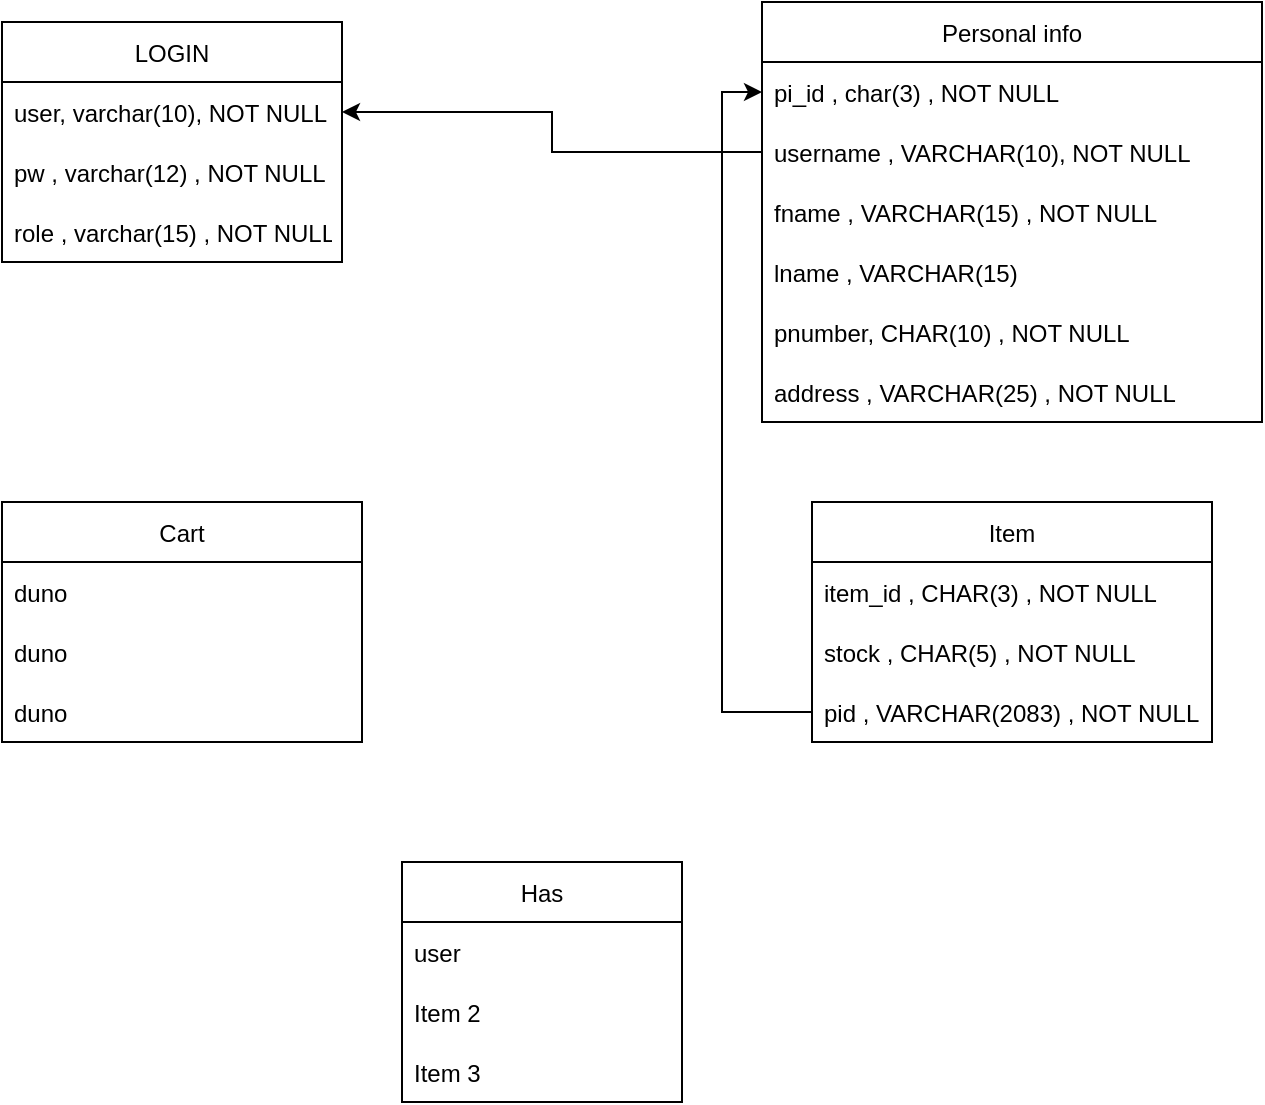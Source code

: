 <mxfile version="15.6.8" type="github" pages="2">
  <diagram id="YGU9x6BS-UygWp52onOx" name="Page-2">
    <mxGraphModel dx="782" dy="468" grid="1" gridSize="10" guides="1" tooltips="1" connect="1" arrows="1" fold="1" page="1" pageScale="1" pageWidth="850" pageHeight="1100" math="0" shadow="0">
      <root>
        <mxCell id="B_Q6te03rulismBwb6Fk-0" />
        <mxCell id="B_Q6te03rulismBwb6Fk-1" parent="B_Q6te03rulismBwb6Fk-0" />
        <mxCell id="4ntOEtkSXWuZnpEOfymZ-0" value="LOGIN" style="swimlane;fontStyle=0;childLayout=stackLayout;horizontal=1;startSize=30;horizontalStack=0;resizeParent=1;resizeParentMax=0;resizeLast=0;collapsible=1;marginBottom=0;" parent="B_Q6te03rulismBwb6Fk-1" vertex="1">
          <mxGeometry x="60" y="10" width="170" height="120" as="geometry" />
        </mxCell>
        <mxCell id="4ntOEtkSXWuZnpEOfymZ-1" value="user, varchar(10), NOT NULL" style="text;strokeColor=none;fillColor=none;align=left;verticalAlign=middle;spacingLeft=4;spacingRight=4;overflow=hidden;points=[[0,0.5],[1,0.5]];portConstraint=eastwest;rotatable=0;" parent="4ntOEtkSXWuZnpEOfymZ-0" vertex="1">
          <mxGeometry y="30" width="170" height="30" as="geometry" />
        </mxCell>
        <mxCell id="4ntOEtkSXWuZnpEOfymZ-2" value="pw , varchar(12) , NOT NULL" style="text;strokeColor=none;fillColor=none;align=left;verticalAlign=middle;spacingLeft=4;spacingRight=4;overflow=hidden;points=[[0,0.5],[1,0.5]];portConstraint=eastwest;rotatable=0;" parent="4ntOEtkSXWuZnpEOfymZ-0" vertex="1">
          <mxGeometry y="60" width="170" height="30" as="geometry" />
        </mxCell>
        <mxCell id="4ntOEtkSXWuZnpEOfymZ-3" value="role , varchar(15) , NOT NULL" style="text;strokeColor=none;fillColor=none;align=left;verticalAlign=middle;spacingLeft=4;spacingRight=4;overflow=hidden;points=[[0,0.5],[1,0.5]];portConstraint=eastwest;rotatable=0;" parent="4ntOEtkSXWuZnpEOfymZ-0" vertex="1">
          <mxGeometry y="90" width="170" height="30" as="geometry" />
        </mxCell>
        <mxCell id="4ntOEtkSXWuZnpEOfymZ-4" value="Personal info" style="swimlane;fontStyle=0;childLayout=stackLayout;horizontal=1;startSize=30;horizontalStack=0;resizeParent=1;resizeParentMax=0;resizeLast=0;collapsible=1;marginBottom=0;" parent="B_Q6te03rulismBwb6Fk-1" vertex="1">
          <mxGeometry x="440" width="250" height="210" as="geometry" />
        </mxCell>
        <mxCell id="4ntOEtkSXWuZnpEOfymZ-31" value="pi_id , char(3) , NOT NULL" style="text;strokeColor=none;fillColor=none;align=left;verticalAlign=middle;spacingLeft=4;spacingRight=4;overflow=hidden;points=[[0,0.5],[1,0.5]];portConstraint=eastwest;rotatable=0;" parent="4ntOEtkSXWuZnpEOfymZ-4" vertex="1">
          <mxGeometry y="30" width="250" height="30" as="geometry" />
        </mxCell>
        <mxCell id="4ntOEtkSXWuZnpEOfymZ-30" value="username , VARCHAR(10), NOT NULL" style="text;strokeColor=none;fillColor=none;align=left;verticalAlign=middle;spacingLeft=4;spacingRight=4;overflow=hidden;points=[[0,0.5],[1,0.5]];portConstraint=eastwest;rotatable=0;" parent="4ntOEtkSXWuZnpEOfymZ-4" vertex="1">
          <mxGeometry y="60" width="250" height="30" as="geometry" />
        </mxCell>
        <mxCell id="4ntOEtkSXWuZnpEOfymZ-29" value="fname , VARCHAR(15) , NOT NULL" style="text;strokeColor=none;fillColor=none;align=left;verticalAlign=middle;spacingLeft=4;spacingRight=4;overflow=hidden;points=[[0,0.5],[1,0.5]];portConstraint=eastwest;rotatable=0;" parent="4ntOEtkSXWuZnpEOfymZ-4" vertex="1">
          <mxGeometry y="90" width="250" height="30" as="geometry" />
        </mxCell>
        <mxCell id="4ntOEtkSXWuZnpEOfymZ-32" value="lname , VARCHAR(15)" style="text;strokeColor=none;fillColor=none;align=left;verticalAlign=middle;spacingLeft=4;spacingRight=4;overflow=hidden;points=[[0,0.5],[1,0.5]];portConstraint=eastwest;rotatable=0;" parent="4ntOEtkSXWuZnpEOfymZ-4" vertex="1">
          <mxGeometry y="120" width="250" height="30" as="geometry" />
        </mxCell>
        <mxCell id="4ntOEtkSXWuZnpEOfymZ-33" value="pnumber, CHAR(10) , NOT NULL " style="text;strokeColor=none;fillColor=none;align=left;verticalAlign=middle;spacingLeft=4;spacingRight=4;overflow=hidden;points=[[0,0.5],[1,0.5]];portConstraint=eastwest;rotatable=0;" parent="4ntOEtkSXWuZnpEOfymZ-4" vertex="1">
          <mxGeometry y="150" width="250" height="30" as="geometry" />
        </mxCell>
        <mxCell id="4ntOEtkSXWuZnpEOfymZ-34" value="address , VARCHAR(25) , NOT NULL" style="text;strokeColor=none;fillColor=none;align=left;verticalAlign=middle;spacingLeft=4;spacingRight=4;overflow=hidden;points=[[0,0.5],[1,0.5]];portConstraint=eastwest;rotatable=0;" parent="4ntOEtkSXWuZnpEOfymZ-4" vertex="1">
          <mxGeometry y="180" width="250" height="30" as="geometry" />
        </mxCell>
        <mxCell id="4ntOEtkSXWuZnpEOfymZ-8" value="Item" style="swimlane;fontStyle=0;childLayout=stackLayout;horizontal=1;startSize=30;horizontalStack=0;resizeParent=1;resizeParentMax=0;resizeLast=0;collapsible=1;marginBottom=0;" parent="B_Q6te03rulismBwb6Fk-1" vertex="1">
          <mxGeometry x="465" y="250" width="200" height="120" as="geometry" />
        </mxCell>
        <mxCell id="4ntOEtkSXWuZnpEOfymZ-9" value="item_id , CHAR(3) , NOT NULL" style="text;strokeColor=none;fillColor=none;align=left;verticalAlign=middle;spacingLeft=4;spacingRight=4;overflow=hidden;points=[[0,0.5],[1,0.5]];portConstraint=eastwest;rotatable=0;" parent="4ntOEtkSXWuZnpEOfymZ-8" vertex="1">
          <mxGeometry y="30" width="200" height="30" as="geometry" />
        </mxCell>
        <mxCell id="4ntOEtkSXWuZnpEOfymZ-10" value="stock , CHAR(5) , NOT NULL" style="text;strokeColor=none;fillColor=none;align=left;verticalAlign=middle;spacingLeft=4;spacingRight=4;overflow=hidden;points=[[0,0.5],[1,0.5]];portConstraint=eastwest;rotatable=0;" parent="4ntOEtkSXWuZnpEOfymZ-8" vertex="1">
          <mxGeometry y="60" width="200" height="30" as="geometry" />
        </mxCell>
        <mxCell id="4ntOEtkSXWuZnpEOfymZ-11" value="pid , VARCHAR(2083) , NOT NULL" style="text;strokeColor=none;fillColor=none;align=left;verticalAlign=middle;spacingLeft=4;spacingRight=4;overflow=hidden;points=[[0,0.5],[1,0.5]];portConstraint=eastwest;rotatable=0;" parent="4ntOEtkSXWuZnpEOfymZ-8" vertex="1">
          <mxGeometry y="90" width="200" height="30" as="geometry" />
        </mxCell>
        <mxCell id="4ntOEtkSXWuZnpEOfymZ-12" value="Cart" style="swimlane;fontStyle=0;childLayout=stackLayout;horizontal=1;startSize=30;horizontalStack=0;resizeParent=1;resizeParentMax=0;resizeLast=0;collapsible=1;marginBottom=0;" parent="B_Q6te03rulismBwb6Fk-1" vertex="1">
          <mxGeometry x="60" y="250" width="180" height="120" as="geometry" />
        </mxCell>
        <mxCell id="4ntOEtkSXWuZnpEOfymZ-14" value="duno" style="text;strokeColor=none;fillColor=none;align=left;verticalAlign=middle;spacingLeft=4;spacingRight=4;overflow=hidden;points=[[0,0.5],[1,0.5]];portConstraint=eastwest;rotatable=0;" parent="4ntOEtkSXWuZnpEOfymZ-12" vertex="1">
          <mxGeometry y="30" width="180" height="30" as="geometry" />
        </mxCell>
        <mxCell id="4ntOEtkSXWuZnpEOfymZ-52" value="duno" style="text;strokeColor=none;fillColor=none;align=left;verticalAlign=middle;spacingLeft=4;spacingRight=4;overflow=hidden;points=[[0,0.5],[1,0.5]];portConstraint=eastwest;rotatable=0;" parent="4ntOEtkSXWuZnpEOfymZ-12" vertex="1">
          <mxGeometry y="60" width="180" height="30" as="geometry" />
        </mxCell>
        <mxCell id="4ntOEtkSXWuZnpEOfymZ-15" value="duno" style="text;strokeColor=none;fillColor=none;align=left;verticalAlign=middle;spacingLeft=4;spacingRight=4;overflow=hidden;points=[[0,0.5],[1,0.5]];portConstraint=eastwest;rotatable=0;" parent="4ntOEtkSXWuZnpEOfymZ-12" vertex="1">
          <mxGeometry y="90" width="180" height="30" as="geometry" />
        </mxCell>
        <mxCell id="4ntOEtkSXWuZnpEOfymZ-16" value="Has" style="swimlane;fontStyle=0;childLayout=stackLayout;horizontal=1;startSize=30;horizontalStack=0;resizeParent=1;resizeParentMax=0;resizeLast=0;collapsible=1;marginBottom=0;" parent="B_Q6te03rulismBwb6Fk-1" vertex="1">
          <mxGeometry x="260" y="430" width="140" height="120" as="geometry" />
        </mxCell>
        <mxCell id="4ntOEtkSXWuZnpEOfymZ-17" value="user" style="text;strokeColor=none;fillColor=none;align=left;verticalAlign=middle;spacingLeft=4;spacingRight=4;overflow=hidden;points=[[0,0.5],[1,0.5]];portConstraint=eastwest;rotatable=0;" parent="4ntOEtkSXWuZnpEOfymZ-16" vertex="1">
          <mxGeometry y="30" width="140" height="30" as="geometry" />
        </mxCell>
        <mxCell id="4ntOEtkSXWuZnpEOfymZ-18" value="Item 2" style="text;strokeColor=none;fillColor=none;align=left;verticalAlign=middle;spacingLeft=4;spacingRight=4;overflow=hidden;points=[[0,0.5],[1,0.5]];portConstraint=eastwest;rotatable=0;" parent="4ntOEtkSXWuZnpEOfymZ-16" vertex="1">
          <mxGeometry y="60" width="140" height="30" as="geometry" />
        </mxCell>
        <mxCell id="4ntOEtkSXWuZnpEOfymZ-19" value="Item 3" style="text;strokeColor=none;fillColor=none;align=left;verticalAlign=middle;spacingLeft=4;spacingRight=4;overflow=hidden;points=[[0,0.5],[1,0.5]];portConstraint=eastwest;rotatable=0;" parent="4ntOEtkSXWuZnpEOfymZ-16" vertex="1">
          <mxGeometry y="90" width="140" height="30" as="geometry" />
        </mxCell>
        <mxCell id="4ntOEtkSXWuZnpEOfymZ-36" style="edgeStyle=orthogonalEdgeStyle;rounded=0;orthogonalLoop=1;jettySize=auto;html=1;" parent="B_Q6te03rulismBwb6Fk-1" source="4ntOEtkSXWuZnpEOfymZ-30" target="4ntOEtkSXWuZnpEOfymZ-1" edge="1">
          <mxGeometry relative="1" as="geometry" />
        </mxCell>
        <mxCell id="4ntOEtkSXWuZnpEOfymZ-53" style="edgeStyle=orthogonalEdgeStyle;rounded=0;orthogonalLoop=1;jettySize=auto;html=1;entryX=0;entryY=0.5;entryDx=0;entryDy=0;" parent="B_Q6te03rulismBwb6Fk-1" source="4ntOEtkSXWuZnpEOfymZ-11" target="4ntOEtkSXWuZnpEOfymZ-31" edge="1">
          <mxGeometry relative="1" as="geometry" />
        </mxCell>
      </root>
    </mxGraphModel>
  </diagram>
  <diagram id="k3Yg1d0wh3JHlju3CQcb" name="Page-3">
    <mxGraphModel dx="920" dy="551" grid="1" gridSize="10" guides="1" tooltips="1" connect="1" arrows="1" fold="1" page="1" pageScale="1" pageWidth="850" pageHeight="1100" math="0" shadow="0">
      <root>
        <mxCell id="8oNK83_X6jdoTSMduEQL-0" />
        <mxCell id="8oNK83_X6jdoTSMduEQL-1" parent="8oNK83_X6jdoTSMduEQL-0" />
        <mxCell id="ZNXV1W24i4lkEQa-pJlW-0" value="users" style="swimlane;fontStyle=0;childLayout=stackLayout;horizontal=1;startSize=30;horizontalStack=0;resizeParent=1;resizeParentMax=0;resizeLast=0;collapsible=1;marginBottom=0;" vertex="1" parent="8oNK83_X6jdoTSMduEQL-1">
          <mxGeometry x="590" y="420" width="250" height="240" as="geometry" />
        </mxCell>
        <mxCell id="WDIhQfHZ3OY-UoX0T9lG-18" value="UID" style="text;strokeColor=none;fillColor=none;align=left;verticalAlign=middle;spacingLeft=4;spacingRight=4;overflow=hidden;points=[[0,0.5],[1,0.5]];portConstraint=eastwest;rotatable=0;" vertex="1" parent="ZNXV1W24i4lkEQa-pJlW-0">
          <mxGeometry y="30" width="250" height="30" as="geometry" />
        </mxCell>
        <mxCell id="WDIhQfHZ3OY-UoX0T9lG-19" value="PWD" style="text;strokeColor=none;fillColor=none;align=left;verticalAlign=middle;spacingLeft=4;spacingRight=4;overflow=hidden;points=[[0,0.5],[1,0.5]];portConstraint=eastwest;rotatable=0;" vertex="1" parent="ZNXV1W24i4lkEQa-pJlW-0">
          <mxGeometry y="60" width="250" height="30" as="geometry" />
        </mxCell>
        <mxCell id="ZNXV1W24i4lkEQa-pJlW-3" value="fname , VARCHAR(15) , NOT NULL" style="text;strokeColor=none;fillColor=none;align=left;verticalAlign=middle;spacingLeft=4;spacingRight=4;overflow=hidden;points=[[0,0.5],[1,0.5]];portConstraint=eastwest;rotatable=0;" vertex="1" parent="ZNXV1W24i4lkEQa-pJlW-0">
          <mxGeometry y="90" width="250" height="30" as="geometry" />
        </mxCell>
        <mxCell id="ZNXV1W24i4lkEQa-pJlW-4" value="lname , VARCHAR(15)" style="text;strokeColor=none;fillColor=none;align=left;verticalAlign=middle;spacingLeft=4;spacingRight=4;overflow=hidden;points=[[0,0.5],[1,0.5]];portConstraint=eastwest;rotatable=0;" vertex="1" parent="ZNXV1W24i4lkEQa-pJlW-0">
          <mxGeometry y="120" width="250" height="30" as="geometry" />
        </mxCell>
        <mxCell id="ZNXV1W24i4lkEQa-pJlW-5" value="pnumber, CHAR(10) , NOT NULL " style="text;strokeColor=none;fillColor=none;align=left;verticalAlign=middle;spacingLeft=4;spacingRight=4;overflow=hidden;points=[[0,0.5],[1,0.5]];portConstraint=eastwest;rotatable=0;" vertex="1" parent="ZNXV1W24i4lkEQa-pJlW-0">
          <mxGeometry y="150" width="250" height="30" as="geometry" />
        </mxCell>
        <mxCell id="ZNXV1W24i4lkEQa-pJlW-6" value="address , VARCHAR(25) , NOT NULL" style="text;strokeColor=none;fillColor=none;align=left;verticalAlign=middle;spacingLeft=4;spacingRight=4;overflow=hidden;points=[[0,0.5],[1,0.5]];portConstraint=eastwest;rotatable=0;" vertex="1" parent="ZNXV1W24i4lkEQa-pJlW-0">
          <mxGeometry y="180" width="250" height="30" as="geometry" />
        </mxCell>
        <mxCell id="WDIhQfHZ3OY-UoX0T9lG-9" value="..." style="text;strokeColor=none;fillColor=none;align=left;verticalAlign=middle;spacingLeft=4;spacingRight=4;overflow=hidden;points=[[0,0.5],[1,0.5]];portConstraint=eastwest;rotatable=0;" vertex="1" parent="ZNXV1W24i4lkEQa-pJlW-0">
          <mxGeometry y="210" width="250" height="30" as="geometry" />
        </mxCell>
        <mxCell id="GGwDZXvpeasB9kB7E-eg-0" value="products" style="swimlane;fontStyle=0;childLayout=stackLayout;horizontal=1;startSize=30;horizontalStack=0;resizeParent=1;resizeParentMax=0;resizeLast=0;collapsible=1;marginBottom=0;" vertex="1" parent="8oNK83_X6jdoTSMduEQL-1">
          <mxGeometry x="40" y="130" width="200" height="120" as="geometry" />
        </mxCell>
        <mxCell id="WDIhQfHZ3OY-UoX0T9lG-16" value="productID , CHAR(11)" style="text;strokeColor=none;fillColor=none;align=left;verticalAlign=middle;spacingLeft=4;spacingRight=4;overflow=hidden;points=[[0,0.5],[1,0.5]];portConstraint=eastwest;rotatable=0;" vertex="1" parent="GGwDZXvpeasB9kB7E-eg-0">
          <mxGeometry y="30" width="200" height="30" as="geometry" />
        </mxCell>
        <mxCell id="GGwDZXvpeasB9kB7E-eg-2" value="stock , CHAR(11)" style="text;strokeColor=none;fillColor=none;align=left;verticalAlign=middle;spacingLeft=4;spacingRight=4;overflow=hidden;points=[[0,0.5],[1,0.5]];portConstraint=eastwest;rotatable=0;" vertex="1" parent="GGwDZXvpeasB9kB7E-eg-0">
          <mxGeometry y="60" width="200" height="30" as="geometry" />
        </mxCell>
        <mxCell id="WDIhQfHZ3OY-UoX0T9lG-10" value="productcatID" style="text;strokeColor=none;fillColor=none;align=left;verticalAlign=middle;spacingLeft=4;spacingRight=4;overflow=hidden;points=[[0,0.5],[1,0.5]];portConstraint=eastwest;rotatable=0;" vertex="1" parent="GGwDZXvpeasB9kB7E-eg-0">
          <mxGeometry y="90" width="200" height="30" as="geometry" />
        </mxCell>
        <mxCell id="WDIhQfHZ3OY-UoX0T9lG-0" value="orders" style="swimlane;fontStyle=0;childLayout=stackLayout;horizontal=1;startSize=30;horizontalStack=0;resizeParent=1;resizeParentMax=0;resizeLast=0;collapsible=1;marginBottom=0;" vertex="1" parent="8oNK83_X6jdoTSMduEQL-1">
          <mxGeometry x="320" y="470" width="180" height="120" as="geometry" />
        </mxCell>
        <mxCell id="WDIhQfHZ3OY-UoX0T9lG-1" value="orderid, CHAR(11)" style="text;strokeColor=none;fillColor=none;align=left;verticalAlign=middle;spacingLeft=4;spacingRight=4;overflow=hidden;points=[[0,0.5],[1,0.5]];portConstraint=eastwest;rotatable=0;" vertex="1" parent="WDIhQfHZ3OY-UoX0T9lG-0">
          <mxGeometry y="30" width="180" height="30" as="geometry" />
        </mxCell>
        <mxCell id="WDIhQfHZ3OY-UoX0T9lG-2" value="orderUID , CHAR (11)" style="text;strokeColor=none;fillColor=none;align=left;verticalAlign=middle;spacingLeft=4;spacingRight=4;overflow=hidden;points=[[0,0.5],[1,0.5]];portConstraint=eastwest;rotatable=0;" vertex="1" parent="WDIhQfHZ3OY-UoX0T9lG-0">
          <mxGeometry y="60" width="180" height="30" as="geometry" />
        </mxCell>
        <mxCell id="WDIhQfHZ3OY-UoX0T9lG-3" value="..." style="text;strokeColor=none;fillColor=none;align=left;verticalAlign=middle;spacingLeft=4;spacingRight=4;overflow=hidden;points=[[0,0.5],[1,0.5]];portConstraint=eastwest;rotatable=0;" vertex="1" parent="WDIhQfHZ3OY-UoX0T9lG-0">
          <mxGeometry y="90" width="180" height="30" as="geometry" />
        </mxCell>
        <mxCell id="WDIhQfHZ3OY-UoX0T9lG-4" value="orderdetails" style="swimlane;fontStyle=0;childLayout=stackLayout;horizontal=1;startSize=30;horizontalStack=0;resizeParent=1;resizeParentMax=0;resizeLast=0;collapsible=1;marginBottom=0;" vertex="1" parent="8oNK83_X6jdoTSMduEQL-1">
          <mxGeometry x="60" y="460" width="140" height="210" as="geometry" />
        </mxCell>
        <mxCell id="WDIhQfHZ3OY-UoX0T9lG-5" value="detailID" style="text;strokeColor=none;fillColor=none;align=left;verticalAlign=middle;spacingLeft=4;spacingRight=4;overflow=hidden;points=[[0,0.5],[1,0.5]];portConstraint=eastwest;rotatable=0;" vertex="1" parent="WDIhQfHZ3OY-UoX0T9lG-4">
          <mxGeometry y="30" width="140" height="30" as="geometry" />
        </mxCell>
        <mxCell id="WDIhQfHZ3OY-UoX0T9lG-6" value="detailOrderID" style="text;strokeColor=none;fillColor=none;align=left;verticalAlign=middle;spacingLeft=4;spacingRight=4;overflow=hidden;points=[[0,0.5],[1,0.5]];portConstraint=eastwest;rotatable=0;" vertex="1" parent="WDIhQfHZ3OY-UoX0T9lG-4">
          <mxGeometry y="60" width="140" height="30" as="geometry" />
        </mxCell>
        <mxCell id="WDIhQfHZ3OY-UoX0T9lG-7" value="detailProductID" style="text;strokeColor=none;fillColor=none;align=left;verticalAlign=middle;spacingLeft=4;spacingRight=4;overflow=hidden;points=[[0,0.5],[1,0.5]];portConstraint=eastwest;rotatable=0;" vertex="1" parent="WDIhQfHZ3OY-UoX0T9lG-4">
          <mxGeometry y="90" width="140" height="30" as="geometry" />
        </mxCell>
        <mxCell id="WDIhQfHZ3OY-UoX0T9lG-8" value="detailName" style="text;strokeColor=none;fillColor=none;align=left;verticalAlign=middle;spacingLeft=4;spacingRight=4;overflow=hidden;points=[[0,0.5],[1,0.5]];portConstraint=eastwest;rotatable=0;" vertex="1" parent="WDIhQfHZ3OY-UoX0T9lG-4">
          <mxGeometry y="120" width="140" height="30" as="geometry" />
        </mxCell>
        <mxCell id="WDIhQfHZ3OY-UoX0T9lG-12" value="detailPrice" style="text;strokeColor=none;fillColor=none;align=left;verticalAlign=middle;spacingLeft=4;spacingRight=4;overflow=hidden;points=[[0,0.5],[1,0.5]];portConstraint=eastwest;rotatable=0;" vertex="1" parent="WDIhQfHZ3OY-UoX0T9lG-4">
          <mxGeometry y="150" width="140" height="30" as="geometry" />
        </mxCell>
        <mxCell id="WDIhQfHZ3OY-UoX0T9lG-13" value="detailStock" style="text;strokeColor=none;fillColor=none;align=left;verticalAlign=middle;spacingLeft=4;spacingRight=4;overflow=hidden;points=[[0,0.5],[1,0.5]];portConstraint=eastwest;rotatable=0;" vertex="1" parent="WDIhQfHZ3OY-UoX0T9lG-4">
          <mxGeometry y="180" width="140" height="30" as="geometry" />
        </mxCell>
        <mxCell id="WDIhQfHZ3OY-UoX0T9lG-15" style="edgeStyle=orthogonalEdgeStyle;rounded=0;orthogonalLoop=1;jettySize=auto;html=1;strokeColor=default;" edge="1" parent="8oNK83_X6jdoTSMduEQL-1" source="WDIhQfHZ3OY-UoX0T9lG-1" target="WDIhQfHZ3OY-UoX0T9lG-6">
          <mxGeometry relative="1" as="geometry" />
        </mxCell>
        <mxCell id="WDIhQfHZ3OY-UoX0T9lG-17" style="edgeStyle=orthogonalEdgeStyle;rounded=0;orthogonalLoop=1;jettySize=auto;html=1;entryX=1;entryY=0.5;entryDx=0;entryDy=0;strokeColor=default;" edge="1" parent="8oNK83_X6jdoTSMduEQL-1" source="WDIhQfHZ3OY-UoX0T9lG-16" target="WDIhQfHZ3OY-UoX0T9lG-7">
          <mxGeometry relative="1" as="geometry" />
        </mxCell>
        <mxCell id="WDIhQfHZ3OY-UoX0T9lG-22" style="edgeStyle=orthogonalEdgeStyle;rounded=0;orthogonalLoop=1;jettySize=auto;html=1;entryX=1;entryY=0.5;entryDx=0;entryDy=0;strokeColor=default;" edge="1" parent="8oNK83_X6jdoTSMduEQL-1" source="WDIhQfHZ3OY-UoX0T9lG-18" target="WDIhQfHZ3OY-UoX0T9lG-2">
          <mxGeometry relative="1" as="geometry" />
        </mxCell>
        <mxCell id="WDIhQfHZ3OY-UoX0T9lG-23" value="category" style="swimlane;fontStyle=0;childLayout=stackLayout;horizontal=1;startSize=30;horizontalStack=0;resizeParent=1;resizeParentMax=0;resizeLast=0;collapsible=1;marginBottom=0;" vertex="1" parent="8oNK83_X6jdoTSMduEQL-1">
          <mxGeometry x="330" y="270" width="160" height="90" as="geometry" />
        </mxCell>
        <mxCell id="WDIhQfHZ3OY-UoX0T9lG-24" value="catID" style="text;strokeColor=none;fillColor=none;align=left;verticalAlign=middle;spacingLeft=4;spacingRight=4;overflow=hidden;points=[[0,0.5],[1,0.5]];portConstraint=eastwest;rotatable=0;" vertex="1" parent="WDIhQfHZ3OY-UoX0T9lG-23">
          <mxGeometry y="30" width="160" height="30" as="geometry" />
        </mxCell>
        <mxCell id="WDIhQfHZ3OY-UoX0T9lG-25" value="name" style="text;strokeColor=none;fillColor=none;align=left;verticalAlign=middle;spacingLeft=4;spacingRight=4;overflow=hidden;points=[[0,0.5],[1,0.5]];portConstraint=eastwest;rotatable=0;" vertex="1" parent="WDIhQfHZ3OY-UoX0T9lG-23">
          <mxGeometry y="60" width="160" height="30" as="geometry" />
        </mxCell>
        <mxCell id="WDIhQfHZ3OY-UoX0T9lG-27" style="edgeStyle=orthogonalEdgeStyle;rounded=0;orthogonalLoop=1;jettySize=auto;html=1;entryX=1;entryY=0.5;entryDx=0;entryDy=0;strokeColor=default;" edge="1" parent="8oNK83_X6jdoTSMduEQL-1" source="WDIhQfHZ3OY-UoX0T9lG-24" target="WDIhQfHZ3OY-UoX0T9lG-10">
          <mxGeometry relative="1" as="geometry" />
        </mxCell>
      </root>
    </mxGraphModel>
  </diagram>
</mxfile>
